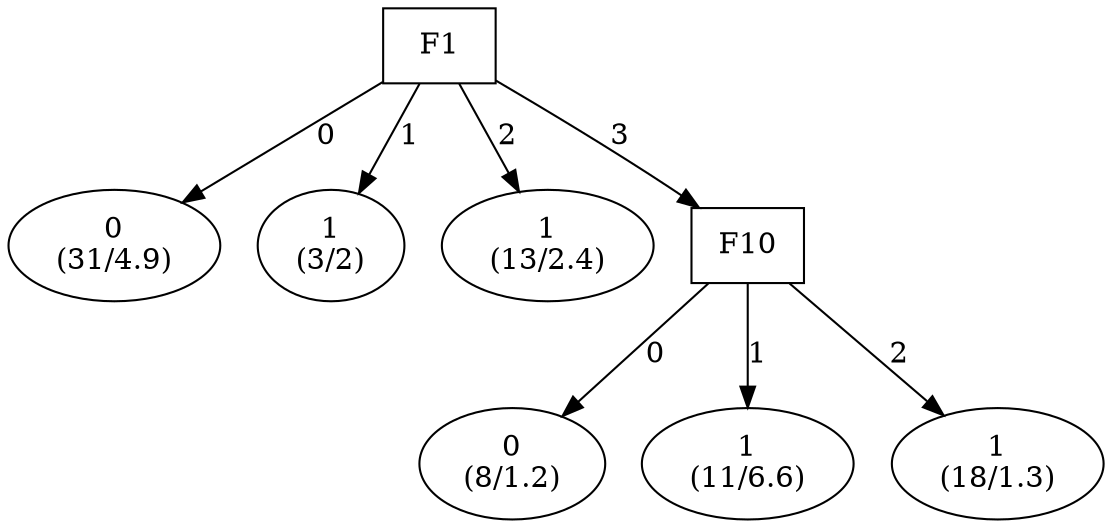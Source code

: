 digraph YaDT {
n0 [ shape=box, label="F1\n"]
n0 -> n1 [label="0"]
n1 [ shape=ellipse, label="0\n(31/4.9)"]
n0 -> n2 [label="1"]
n2 [ shape=ellipse, label="1\n(3/2)"]
n0 -> n3 [label="2"]
n3 [ shape=ellipse, label="1\n(13/2.4)"]
n0 -> n4 [label="3"]
n4 [ shape=box, label="F10\n"]
n4 -> n5 [label="0"]
n5 [ shape=ellipse, label="0\n(8/1.2)"]
n4 -> n6 [label="1"]
n6 [ shape=ellipse, label="1\n(11/6.6)"]
n4 -> n7 [label="2"]
n7 [ shape=ellipse, label="1\n(18/1.3)"]
}
